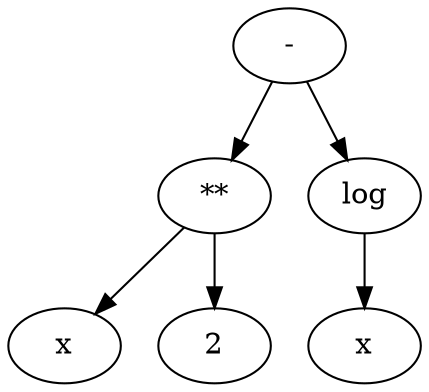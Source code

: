 digraph g {
	// nodes
	4454470592 [label="-"];
	4455431296 [label="**"];
	4454572800 [label="x"];
	4455428992 [label="2"];
	4453520576 [label="log"];
	4455394944 [label="x"];
	// edges
	4454470592 -> 4455431296;
	4455431296 -> 4454572800;
	4455431296 -> 4455428992;
	4454470592 -> 4453520576;
	4453520576 -> 4455394944;
}
